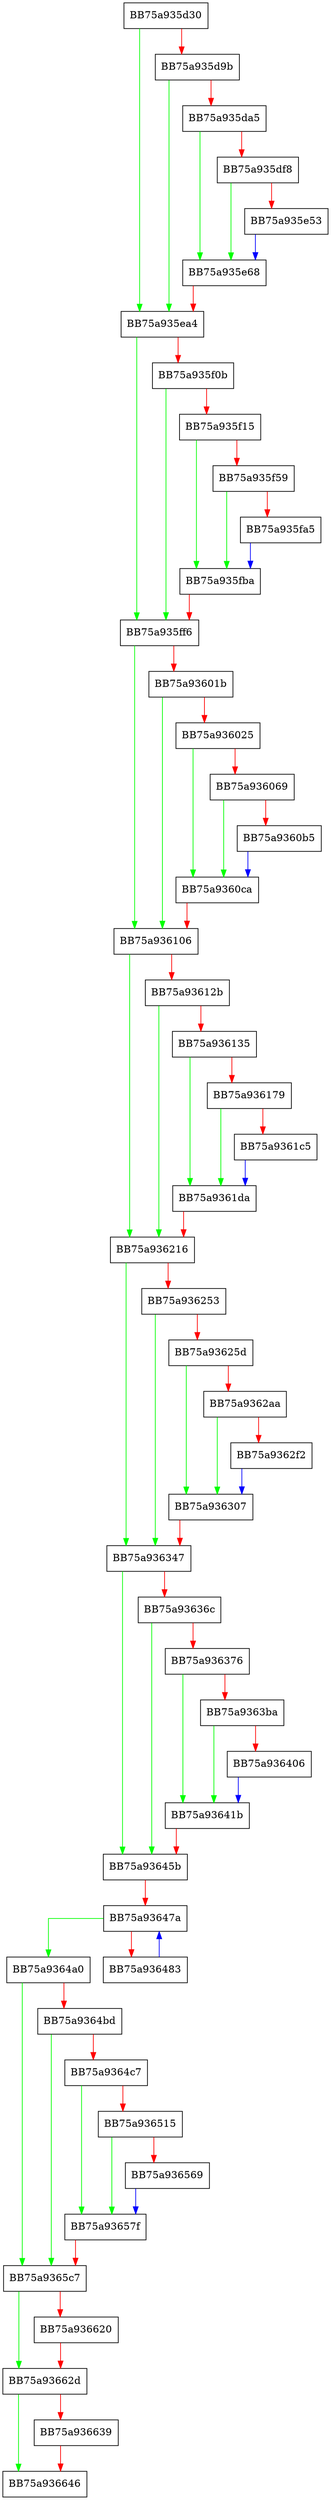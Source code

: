digraph deinit {
  node [shape="box"];
  graph [splines=ortho];
  BB75a935d30 -> BB75a935ea4 [color="green"];
  BB75a935d30 -> BB75a935d9b [color="red"];
  BB75a935d9b -> BB75a935ea4 [color="green"];
  BB75a935d9b -> BB75a935da5 [color="red"];
  BB75a935da5 -> BB75a935e68 [color="green"];
  BB75a935da5 -> BB75a935df8 [color="red"];
  BB75a935df8 -> BB75a935e68 [color="green"];
  BB75a935df8 -> BB75a935e53 [color="red"];
  BB75a935e53 -> BB75a935e68 [color="blue"];
  BB75a935e68 -> BB75a935ea4 [color="red"];
  BB75a935ea4 -> BB75a935ff6 [color="green"];
  BB75a935ea4 -> BB75a935f0b [color="red"];
  BB75a935f0b -> BB75a935ff6 [color="green"];
  BB75a935f0b -> BB75a935f15 [color="red"];
  BB75a935f15 -> BB75a935fba [color="green"];
  BB75a935f15 -> BB75a935f59 [color="red"];
  BB75a935f59 -> BB75a935fba [color="green"];
  BB75a935f59 -> BB75a935fa5 [color="red"];
  BB75a935fa5 -> BB75a935fba [color="blue"];
  BB75a935fba -> BB75a935ff6 [color="red"];
  BB75a935ff6 -> BB75a936106 [color="green"];
  BB75a935ff6 -> BB75a93601b [color="red"];
  BB75a93601b -> BB75a936106 [color="green"];
  BB75a93601b -> BB75a936025 [color="red"];
  BB75a936025 -> BB75a9360ca [color="green"];
  BB75a936025 -> BB75a936069 [color="red"];
  BB75a936069 -> BB75a9360ca [color="green"];
  BB75a936069 -> BB75a9360b5 [color="red"];
  BB75a9360b5 -> BB75a9360ca [color="blue"];
  BB75a9360ca -> BB75a936106 [color="red"];
  BB75a936106 -> BB75a936216 [color="green"];
  BB75a936106 -> BB75a93612b [color="red"];
  BB75a93612b -> BB75a936216 [color="green"];
  BB75a93612b -> BB75a936135 [color="red"];
  BB75a936135 -> BB75a9361da [color="green"];
  BB75a936135 -> BB75a936179 [color="red"];
  BB75a936179 -> BB75a9361da [color="green"];
  BB75a936179 -> BB75a9361c5 [color="red"];
  BB75a9361c5 -> BB75a9361da [color="blue"];
  BB75a9361da -> BB75a936216 [color="red"];
  BB75a936216 -> BB75a936347 [color="green"];
  BB75a936216 -> BB75a936253 [color="red"];
  BB75a936253 -> BB75a936347 [color="green"];
  BB75a936253 -> BB75a93625d [color="red"];
  BB75a93625d -> BB75a936307 [color="green"];
  BB75a93625d -> BB75a9362aa [color="red"];
  BB75a9362aa -> BB75a936307 [color="green"];
  BB75a9362aa -> BB75a9362f2 [color="red"];
  BB75a9362f2 -> BB75a936307 [color="blue"];
  BB75a936307 -> BB75a936347 [color="red"];
  BB75a936347 -> BB75a93645b [color="green"];
  BB75a936347 -> BB75a93636c [color="red"];
  BB75a93636c -> BB75a93645b [color="green"];
  BB75a93636c -> BB75a936376 [color="red"];
  BB75a936376 -> BB75a93641b [color="green"];
  BB75a936376 -> BB75a9363ba [color="red"];
  BB75a9363ba -> BB75a93641b [color="green"];
  BB75a9363ba -> BB75a936406 [color="red"];
  BB75a936406 -> BB75a93641b [color="blue"];
  BB75a93641b -> BB75a93645b [color="red"];
  BB75a93645b -> BB75a93647a [color="red"];
  BB75a93647a -> BB75a9364a0 [color="green"];
  BB75a93647a -> BB75a936483 [color="red"];
  BB75a936483 -> BB75a93647a [color="blue"];
  BB75a9364a0 -> BB75a9365c7 [color="green"];
  BB75a9364a0 -> BB75a9364bd [color="red"];
  BB75a9364bd -> BB75a9365c7 [color="green"];
  BB75a9364bd -> BB75a9364c7 [color="red"];
  BB75a9364c7 -> BB75a93657f [color="green"];
  BB75a9364c7 -> BB75a936515 [color="red"];
  BB75a936515 -> BB75a93657f [color="green"];
  BB75a936515 -> BB75a936569 [color="red"];
  BB75a936569 -> BB75a93657f [color="blue"];
  BB75a93657f -> BB75a9365c7 [color="red"];
  BB75a9365c7 -> BB75a93662d [color="green"];
  BB75a9365c7 -> BB75a936620 [color="red"];
  BB75a936620 -> BB75a93662d [color="red"];
  BB75a93662d -> BB75a936646 [color="green"];
  BB75a93662d -> BB75a936639 [color="red"];
  BB75a936639 -> BB75a936646 [color="red"];
}
